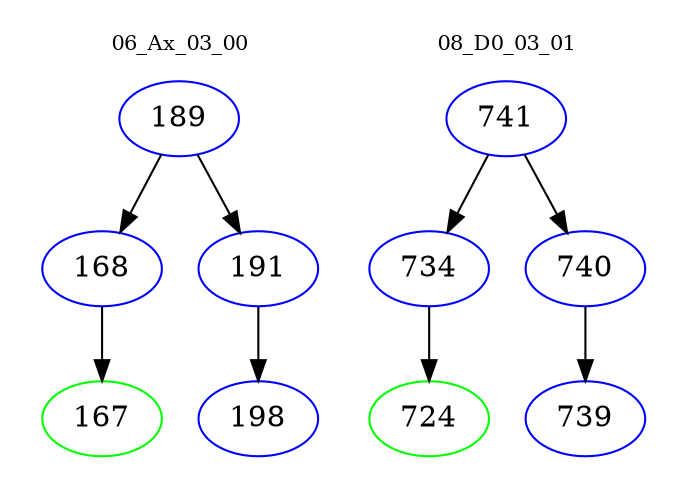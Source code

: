 digraph{
subgraph cluster_0 {
color = white
label = "06_Ax_03_00";
fontsize=10;
T0_189 [label="189", color="blue"]
T0_189 -> T0_168 [color="black"]
T0_168 [label="168", color="blue"]
T0_168 -> T0_167 [color="black"]
T0_167 [label="167", color="green"]
T0_189 -> T0_191 [color="black"]
T0_191 [label="191", color="blue"]
T0_191 -> T0_198 [color="black"]
T0_198 [label="198", color="blue"]
}
subgraph cluster_1 {
color = white
label = "08_D0_03_01";
fontsize=10;
T1_741 [label="741", color="blue"]
T1_741 -> T1_734 [color="black"]
T1_734 [label="734", color="blue"]
T1_734 -> T1_724 [color="black"]
T1_724 [label="724", color="green"]
T1_741 -> T1_740 [color="black"]
T1_740 [label="740", color="blue"]
T1_740 -> T1_739 [color="black"]
T1_739 [label="739", color="blue"]
}
}

